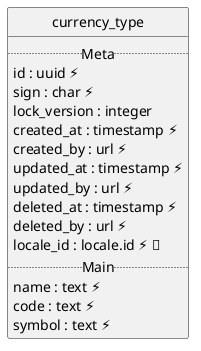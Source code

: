 @startuml uml
skinparam monochrome true
skinparam linetype ortho
hide circle

entity currency_type {
  .. Meta ..
  id : uuid ⚡
  sign : char ⚡
  lock_version : integer
  created_at : timestamp ⚡
  created_by : url ⚡
  updated_at : timestamp ⚡
  updated_by : url ⚡
  deleted_at : timestamp ⚡
  deleted_by : url ⚡
  locale_id : locale.id ⚡ 🔑
  .. Main ..
  name : text ⚡
  code : text ⚡
  symbol : text ⚡
}

@enduml
